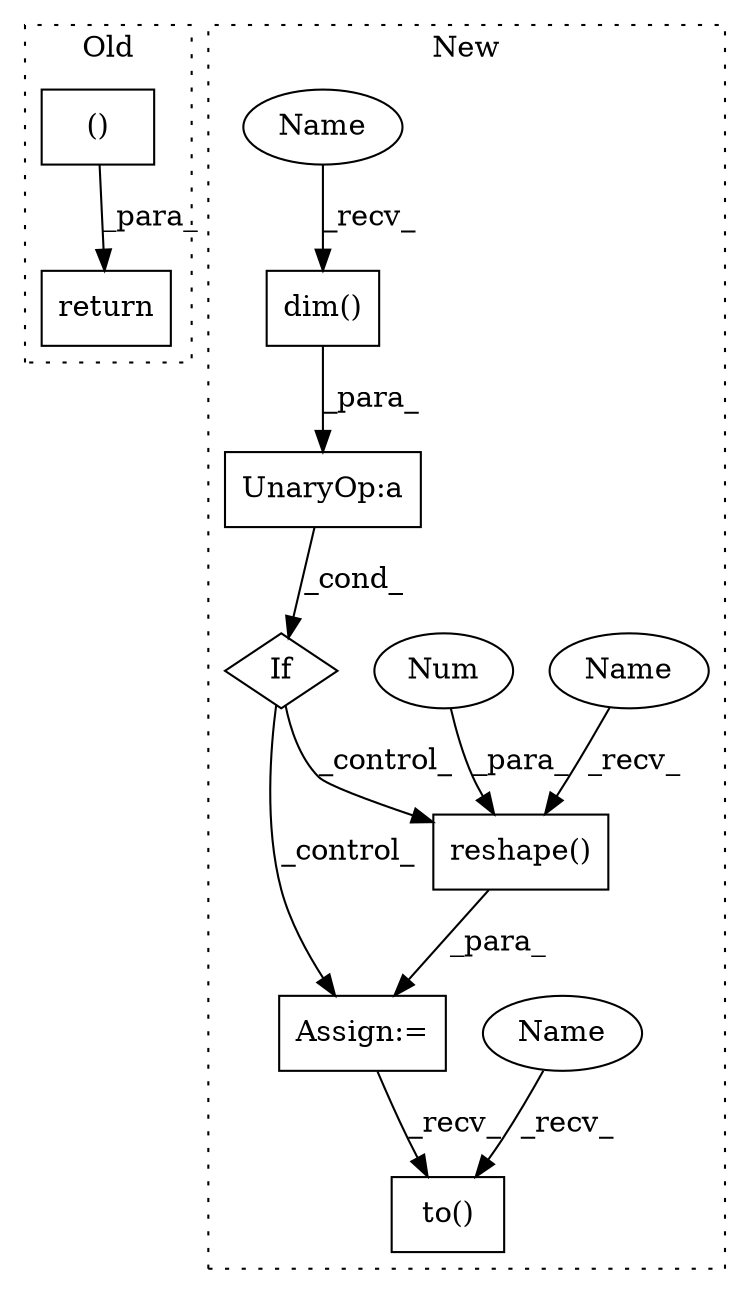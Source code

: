 digraph G {
subgraph cluster0 {
1 [label="()" a="54" s="4285" l="22" shape="box"];
5 [label="return" a="93" s="4274" l="7" shape="box"];
label = "Old";
style="dotted";
}
subgraph cluster1 {
2 [label="dim()" a="75" s="2358" l="14" shape="box"];
3 [label="If" a="96" s="2351" l="3" shape="diamond"];
4 [label="Assign:=" a="68" s="2399" l="3" shape="box"];
6 [label="UnaryOp:a" a="61" s="2354" l="18" shape="box"];
7 [label="to()" a="75" s="2436,2459" l="12,1" shape="box"];
8 [label="reshape()" a="75" s="2402,2421" l="17,1" shape="box"];
9 [label="Num" a="76" s="2419" l="2" shape="ellipse"];
10 [label="Name" a="87" s="2358" l="8" shape="ellipse"];
11 [label="Name" a="87" s="2436" l="8" shape="ellipse"];
12 [label="Name" a="87" s="2402" l="8" shape="ellipse"];
label = "New";
style="dotted";
}
1 -> 5 [label="_para_"];
2 -> 6 [label="_para_"];
3 -> 4 [label="_control_"];
3 -> 8 [label="_control_"];
4 -> 7 [label="_recv_"];
6 -> 3 [label="_cond_"];
8 -> 4 [label="_para_"];
9 -> 8 [label="_para_"];
10 -> 2 [label="_recv_"];
11 -> 7 [label="_recv_"];
12 -> 8 [label="_recv_"];
}